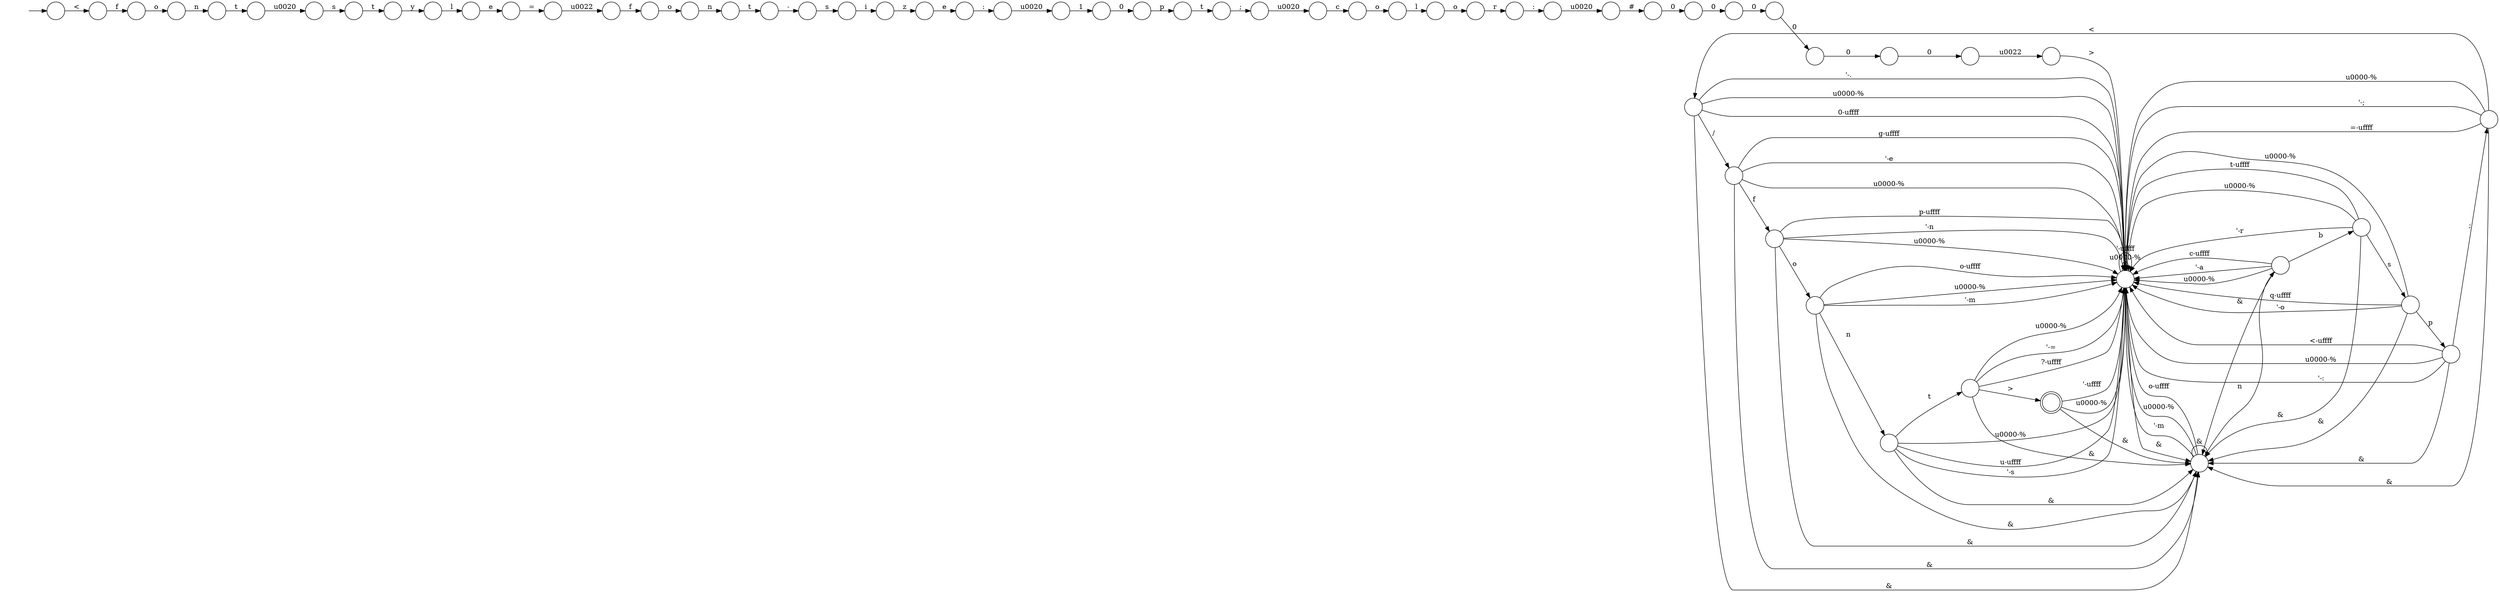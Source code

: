 digraph Automaton {
  rankdir = LR;
  0 [shape=circle,label=""];
  0 -> 49 [label="'-."]
  0 -> 31 [label="&"]
  0 -> 21 [label="/"]
  0 -> 49 [label="\u0000-%"]
  0 -> 49 [label="0-\uffff"]
  1 [shape=circle,label=""];
  1 -> 58 [label="s"]
  2 [shape=circle,label=""];
  2 -> 32 [label="0"]
  3 [shape=circle,label=""];
  3 -> 39 [label="s"]
  4 [shape=circle,label=""];
  4 -> 17 [label="t"]
  5 [shape=circle,label=""];
  5 -> 48 [label="e"]
  6 [shape=circle,label=""];
  6 -> 24 [label="t"]
  7 [shape=circle,label=""];
  7 -> 44 [label="0"]
  8 [shape=circle,label=""];
  initial [shape=plaintext,label=""];
  initial -> 8
  8 -> 54 [label="<"]
  9 [shape=circle,label=""];
  9 -> 41 [label="y"]
  10 [shape=circle,label=""];
  10 -> 31 [label="&"]
  10 -> 20 [label="s"]
  10 -> 49 [label="t-\uffff"]
  10 -> 49 [label="\u0000-%"]
  10 -> 49 [label="'-r"]
  11 [shape=circle,label=""];
  11 -> 30 [label="e"]
  12 [shape=circle,label=""];
  12 -> 38 [label="l"]
  13 [shape=circle,label=""];
  13 -> 36 [label="#"]
  14 [shape=circle,label=""];
  14 -> 3 [label="\u0020"]
  15 [shape=circle,label=""];
  15 -> 49 [label="p-\uffff"]
  15 -> 49 [label="'-n"]
  15 -> 31 [label="&"]
  15 -> 49 [label="\u0000-%"]
  15 -> 43 [label="o"]
  16 [shape=circle,label=""];
  16 -> 13 [label="\u0020"]
  17 [shape=circle,label=""];
  17 -> 1 [label="-"]
  18 [shape=circle,label=""];
  18 -> 23 [label="\u0022"]
  19 [shape=circle,label=""];
  19 -> 33 [label="n"]
  20 [shape=circle,label=""];
  20 -> 49 [label="q-\uffff"]
  20 -> 49 [label="'-o"]
  20 -> 31 [label="&"]
  20 -> 53 [label="p"]
  20 -> 49 [label="\u0000-%"]
  21 [shape=circle,label=""];
  21 -> 15 [label="f"]
  21 -> 31 [label="&"]
  21 -> 49 [label="g-\uffff"]
  21 -> 49 [label="'-e"]
  21 -> 49 [label="\u0000-%"]
  22 [shape=circle,label=""];
  22 -> 49 [label="'-a"]
  22 -> 31 [label="&"]
  22 -> 10 [label="b"]
  22 -> 49 [label="\u0000-%"]
  22 -> 49 [label="c-\uffff"]
  23 [shape=circle,label=""];
  23 -> 49 [label=">"]
  24 [shape=circle,label=""];
  24 -> 40 [label=";"]
  25 [shape=circle,label=""];
  25 -> 37 [label="\u0020"]
  26 [shape=circle,label=""];
  26 -> 12 [label="o"]
  27 [shape=circle,label=""];
  27 -> 49 [label="'-;"]
  27 -> 49 [label="=-\uffff"]
  27 -> 31 [label="&"]
  27 -> 49 [label="\u0000-%"]
  27 -> 0 [label="<"]
  28 [shape=circle,label=""];
  28 -> 19 [label="o"]
  29 [shape=circle,label=""];
  29 -> 18 [label="0"]
  30 [shape=circle,label=""];
  30 -> 35 [label="="]
  31 [shape=circle,label=""];
  31 -> 22 [label="n"]
  31 -> 49 [label="o-\uffff"]
  31 -> 31 [label="&"]
  31 -> 49 [label="\u0000-%"]
  31 -> 49 [label="'-m"]
  32 [shape=circle,label=""];
  32 -> 6 [label="p"]
  33 [shape=circle,label=""];
  33 -> 14 [label="t"]
  34 [shape=circle,label=""];
  34 -> 52 [label="r"]
  35 [shape=circle,label=""];
  35 -> 45 [label="\u0022"]
  36 [shape=circle,label=""];
  36 -> 50 [label="0"]
  37 [shape=circle,label=""];
  37 -> 2 [label="1"]
  38 [shape=circle,label=""];
  38 -> 34 [label="o"]
  39 [shape=circle,label=""];
  39 -> 9 [label="t"]
  40 [shape=circle,label=""];
  40 -> 46 [label="\u0020"]
  41 [shape=circle,label=""];
  41 -> 11 [label="l"]
  42 [shape=circle,label=""];
  42 -> 56 [label="t"]
  42 -> 31 [label="&"]
  42 -> 49 [label="\u0000-%"]
  42 -> 49 [label="u-\uffff"]
  42 -> 49 [label="'-s"]
  43 [shape=circle,label=""];
  43 -> 42 [label="n"]
  43 -> 49 [label="o-\uffff"]
  43 -> 31 [label="&"]
  43 -> 49 [label="\u0000-%"]
  43 -> 49 [label="'-m"]
  44 [shape=circle,label=""];
  44 -> 29 [label="0"]
  45 [shape=circle,label=""];
  45 -> 47 [label="f"]
  46 [shape=circle,label=""];
  46 -> 26 [label="c"]
  47 [shape=circle,label=""];
  47 -> 51 [label="o"]
  48 [shape=circle,label=""];
  48 -> 25 [label=":"]
  49 [shape=circle,label=""];
  49 -> 31 [label="&"]
  49 -> 49 [label="\u0000-%"]
  49 -> 49 [label="'-\uffff"]
  50 [shape=circle,label=""];
  50 -> 55 [label="0"]
  51 [shape=circle,label=""];
  51 -> 4 [label="n"]
  52 [shape=circle,label=""];
  52 -> 16 [label=":"]
  53 [shape=circle,label=""];
  53 -> 49 [label="<-\uffff"]
  53 -> 49 [label="'-:"]
  53 -> 31 [label="&"]
  53 -> 27 [label=";"]
  53 -> 49 [label="\u0000-%"]
  54 [shape=circle,label=""];
  54 -> 28 [label="f"]
  55 [shape=circle,label=""];
  55 -> 7 [label="0"]
  56 [shape=circle,label=""];
  56 -> 31 [label="&"]
  56 -> 59 [label=">"]
  56 -> 49 [label="'-="]
  56 -> 49 [label="\u0000-%"]
  56 -> 49 [label="?-\uffff"]
  57 [shape=circle,label=""];
  57 -> 5 [label="z"]
  58 [shape=circle,label=""];
  58 -> 57 [label="i"]
  59 [shape=doublecircle,label=""];
  59 -> 31 [label="&"]
  59 -> 49 [label="\u0000-%"]
  59 -> 49 [label="'-\uffff"]
}


